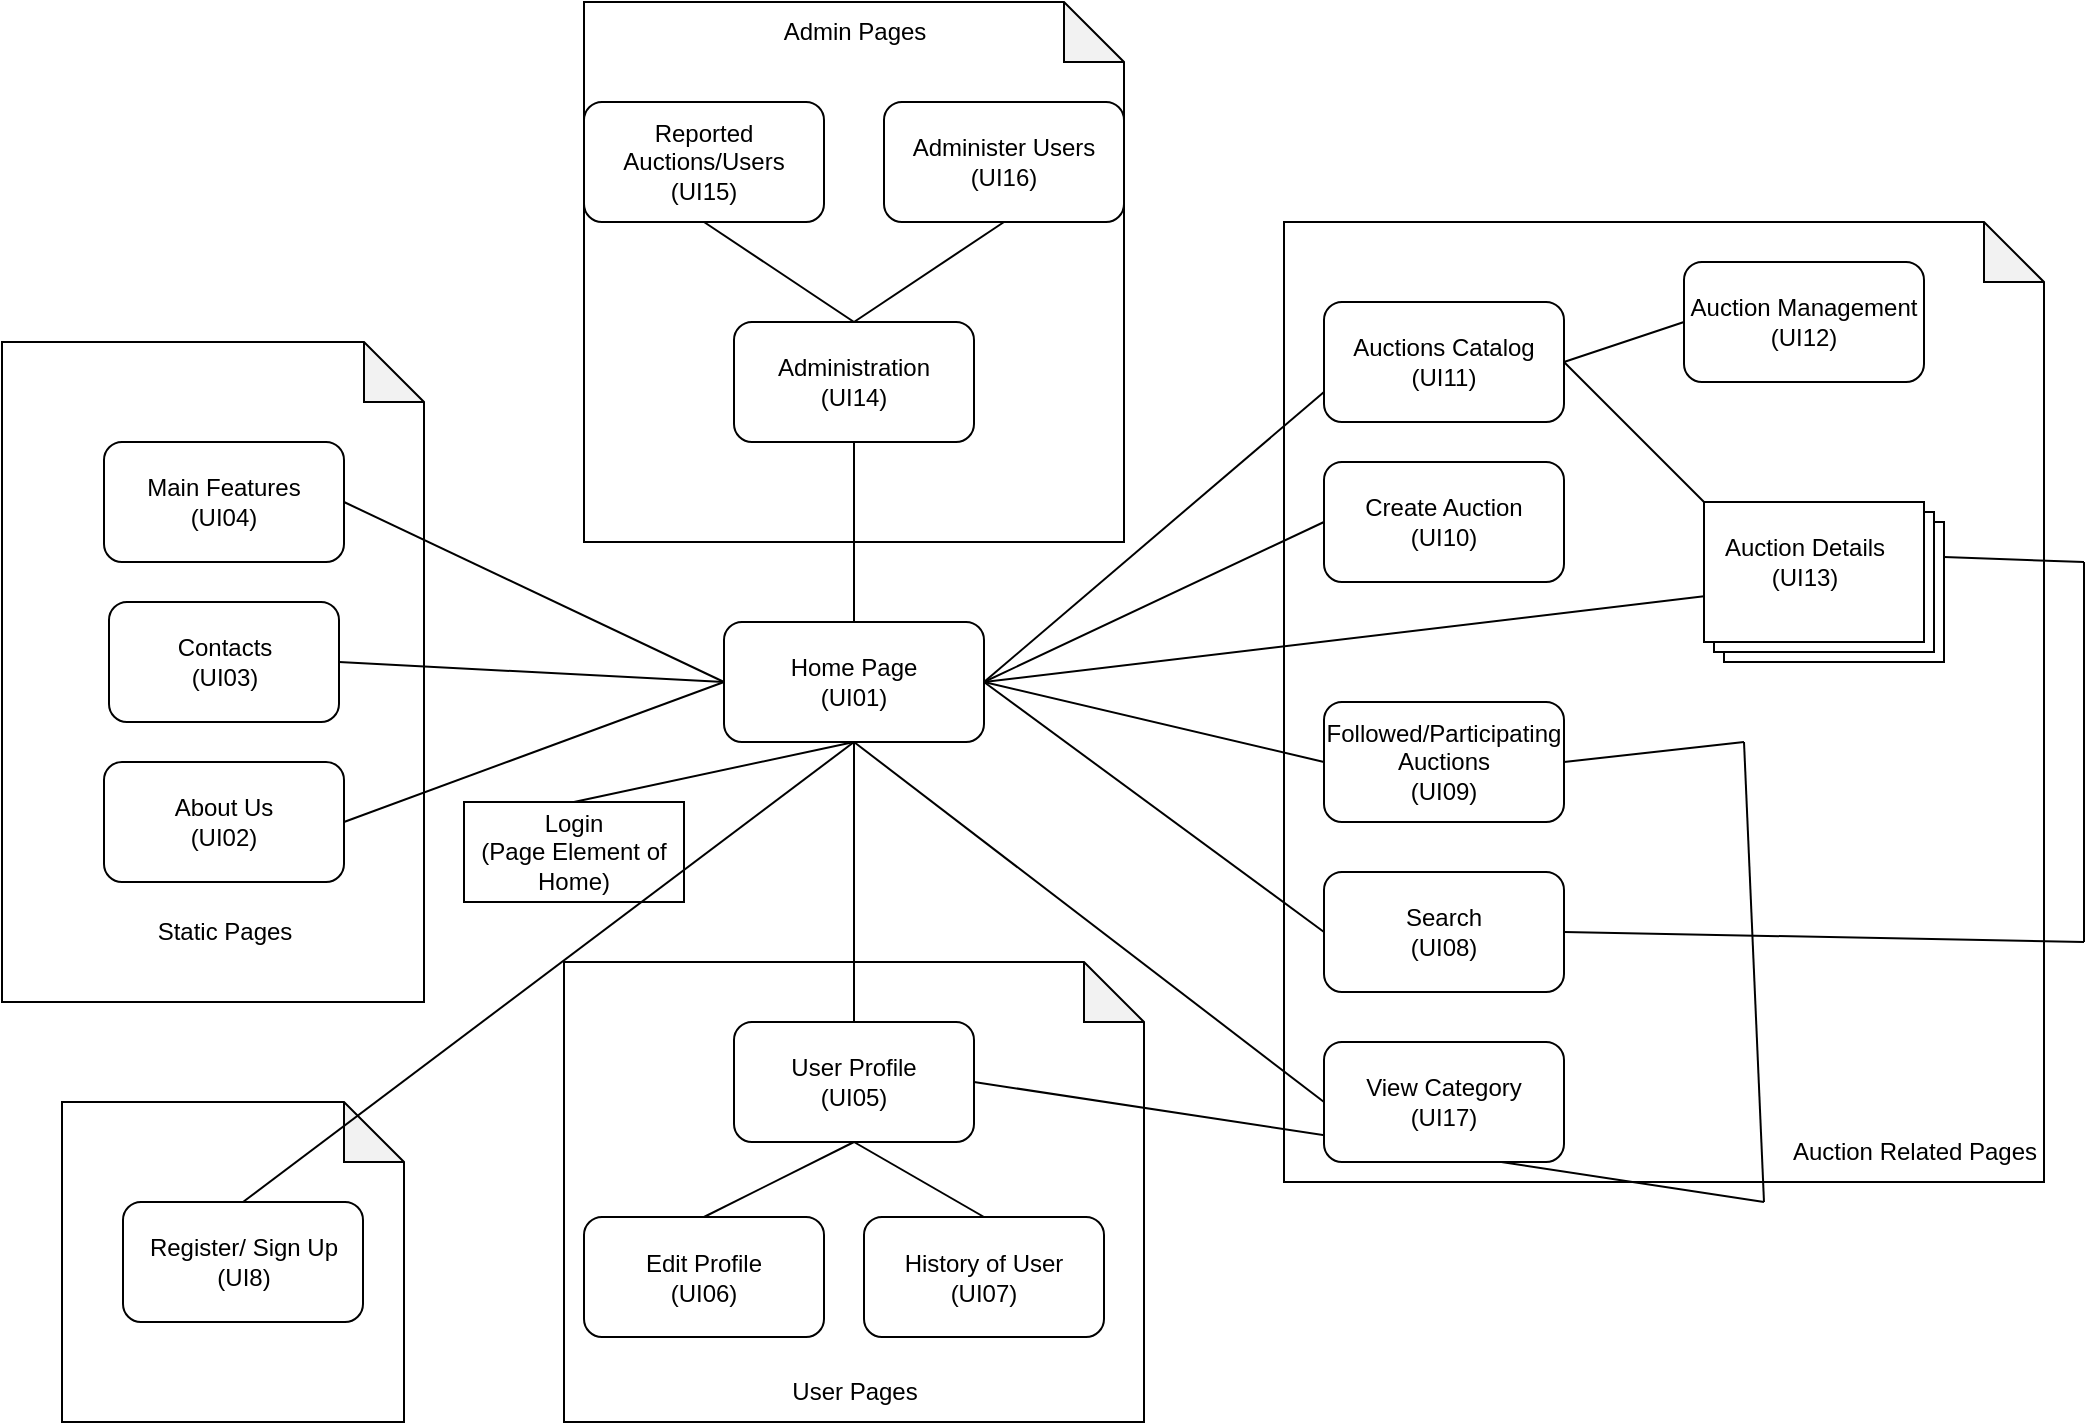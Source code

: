 <mxfile version="28.2.5">
  <diagram name="Página-1" id="feLl22uSZxap47DdPKdv">
    <mxGraphModel dx="1370" dy="1802" grid="1" gridSize="10" guides="1" tooltips="1" connect="1" arrows="1" fold="1" page="1" pageScale="1" pageWidth="827" pageHeight="1169" math="0" shadow="0">
      <root>
        <mxCell id="0" />
        <mxCell id="1" parent="0" />
        <mxCell id="GqhOzJdQPD97Ki2fps7f-4" value="" style="shape=note;whiteSpace=wrap;html=1;backgroundOutline=1;darkOpacity=0.05;" vertex="1" parent="1">
          <mxGeometry x="800" y="40" width="380" height="480" as="geometry" />
        </mxCell>
        <mxCell id="GqhOzJdQPD97Ki2fps7f-1" value="" style="shape=note;whiteSpace=wrap;html=1;backgroundOutline=1;darkOpacity=0.05;" vertex="1" parent="1">
          <mxGeometry x="450" y="-70" width="270" height="270" as="geometry" />
        </mxCell>
        <mxCell id="GqhOzJdQPD97Ki2fps7f-3" value="" style="shape=note;whiteSpace=wrap;html=1;backgroundOutline=1;darkOpacity=0.05;" vertex="1" parent="1">
          <mxGeometry x="440" y="410" width="290" height="230" as="geometry" />
        </mxCell>
        <mxCell id="GqhOzJdQPD97Ki2fps7f-2" value="" style="shape=note;whiteSpace=wrap;html=1;backgroundOutline=1;darkOpacity=0.05;" vertex="1" parent="1">
          <mxGeometry x="159" y="100" width="211" height="330" as="geometry" />
        </mxCell>
        <mxCell id="UQuMbA1B8VdiVRYW4ytw-1" value="Contacts&lt;br&gt;(UI03)" style="rounded=1;whiteSpace=wrap;html=1;direction=west;" parent="1" vertex="1">
          <mxGeometry x="212.5" y="230" width="115" height="60" as="geometry" />
        </mxCell>
        <mxCell id="UQuMbA1B8VdiVRYW4ytw-2" value="Main Features&lt;br&gt;(UI04)" style="rounded=1;whiteSpace=wrap;html=1;" parent="1" vertex="1">
          <mxGeometry x="210" y="150" width="120" height="60" as="geometry" />
        </mxCell>
        <mxCell id="UQuMbA1B8VdiVRYW4ytw-3" value="About Us&lt;br&gt;(UI02)" style="rounded=1;whiteSpace=wrap;html=1;" parent="1" vertex="1">
          <mxGeometry x="210" y="310" width="120" height="60" as="geometry" />
        </mxCell>
        <mxCell id="UQuMbA1B8VdiVRYW4ytw-7" value="Static Pages" style="text;html=1;align=center;verticalAlign=middle;resizable=0;points=[];autosize=1;strokeColor=none;fillColor=none;" parent="1" vertex="1">
          <mxGeometry x="225" y="380" width="90" height="30" as="geometry" />
        </mxCell>
        <mxCell id="UQuMbA1B8VdiVRYW4ytw-8" value="Home Page&lt;br&gt;(UI01)" style="rounded=1;whiteSpace=wrap;html=1;" parent="1" vertex="1">
          <mxGeometry x="520" y="240" width="130" height="60" as="geometry" />
        </mxCell>
        <mxCell id="UQuMbA1B8VdiVRYW4ytw-9" value="" style="endArrow=none;html=1;rounded=0;exitX=0;exitY=0.5;exitDx=0;exitDy=0;entryX=1;entryY=0.5;entryDx=0;entryDy=0;" parent="1" source="UQuMbA1B8VdiVRYW4ytw-8" target="UQuMbA1B8VdiVRYW4ytw-2" edge="1">
          <mxGeometry width="50" height="50" relative="1" as="geometry">
            <mxPoint x="470" y="240" as="sourcePoint" />
            <mxPoint x="520" y="190" as="targetPoint" />
          </mxGeometry>
        </mxCell>
        <mxCell id="UQuMbA1B8VdiVRYW4ytw-10" value="" style="endArrow=none;html=1;rounded=0;exitX=0;exitY=0.5;exitDx=0;exitDy=0;entryX=0;entryY=0.5;entryDx=0;entryDy=0;" parent="1" source="UQuMbA1B8VdiVRYW4ytw-8" target="UQuMbA1B8VdiVRYW4ytw-1" edge="1">
          <mxGeometry width="50" height="50" relative="1" as="geometry">
            <mxPoint x="560" y="345" as="sourcePoint" />
            <mxPoint x="370" y="300" as="targetPoint" />
          </mxGeometry>
        </mxCell>
        <mxCell id="UQuMbA1B8VdiVRYW4ytw-11" value="" style="endArrow=none;html=1;rounded=0;exitX=0;exitY=0.5;exitDx=0;exitDy=0;entryX=1;entryY=0.5;entryDx=0;entryDy=0;" parent="1" source="UQuMbA1B8VdiVRYW4ytw-8" target="UQuMbA1B8VdiVRYW4ytw-3" edge="1">
          <mxGeometry width="50" height="50" relative="1" as="geometry">
            <mxPoint x="590" y="380" as="sourcePoint" />
            <mxPoint x="400" y="335" as="targetPoint" />
          </mxGeometry>
        </mxCell>
        <mxCell id="UQuMbA1B8VdiVRYW4ytw-13" value="Administration&lt;br&gt;(UI14)" style="rounded=1;whiteSpace=wrap;html=1;" parent="1" vertex="1">
          <mxGeometry x="525" y="90" width="120" height="60" as="geometry" />
        </mxCell>
        <mxCell id="UQuMbA1B8VdiVRYW4ytw-14" value="Admin Pages" style="text;html=1;align=center;verticalAlign=middle;resizable=0;points=[];autosize=1;strokeColor=none;fillColor=none;" parent="1" vertex="1">
          <mxGeometry x="540" y="-70" width="90" height="30" as="geometry" />
        </mxCell>
        <mxCell id="UQuMbA1B8VdiVRYW4ytw-15" value="" style="endArrow=none;html=1;rounded=0;exitX=0.5;exitY=1;exitDx=0;exitDy=0;entryX=0.5;entryY=0;entryDx=0;entryDy=0;" parent="1" source="UQuMbA1B8VdiVRYW4ytw-13" target="UQuMbA1B8VdiVRYW4ytw-8" edge="1">
          <mxGeometry width="50" height="50" relative="1" as="geometry">
            <mxPoint x="875" y="269" as="sourcePoint" />
            <mxPoint x="680" y="220" as="targetPoint" />
          </mxGeometry>
        </mxCell>
        <mxCell id="UQuMbA1B8VdiVRYW4ytw-17" value="Search&lt;br&gt;(UI08)" style="rounded=1;whiteSpace=wrap;html=1;" parent="1" vertex="1">
          <mxGeometry x="820" y="365" width="120" height="60" as="geometry" />
        </mxCell>
        <mxCell id="UQuMbA1B8VdiVRYW4ytw-18" value="Auctions Catalog&lt;br&gt;(UI11)" style="rounded=1;whiteSpace=wrap;html=1;" parent="1" vertex="1">
          <mxGeometry x="820" y="80" width="120" height="60" as="geometry" />
        </mxCell>
        <mxCell id="UQuMbA1B8VdiVRYW4ytw-19" value="" style="endArrow=none;html=1;rounded=0;exitX=0;exitY=0.5;exitDx=0;exitDy=0;entryX=1;entryY=0.5;entryDx=0;entryDy=0;" parent="1" source="UQuMbA1B8VdiVRYW4ytw-17" target="UQuMbA1B8VdiVRYW4ytw-8" edge="1">
          <mxGeometry width="50" height="50" relative="1" as="geometry">
            <mxPoint x="827" y="270" as="sourcePoint" />
            <mxPoint x="637" y="310" as="targetPoint" />
          </mxGeometry>
        </mxCell>
        <mxCell id="UQuMbA1B8VdiVRYW4ytw-20" value="" style="endArrow=none;html=1;rounded=0;exitX=0;exitY=0.75;exitDx=0;exitDy=0;entryX=1;entryY=0.5;entryDx=0;entryDy=0;" parent="1" source="UQuMbA1B8VdiVRYW4ytw-18" target="UQuMbA1B8VdiVRYW4ytw-8" edge="1">
          <mxGeometry width="50" height="50" relative="1" as="geometry">
            <mxPoint x="810" y="390" as="sourcePoint" />
            <mxPoint x="620" y="430" as="targetPoint" />
          </mxGeometry>
        </mxCell>
        <mxCell id="UQuMbA1B8VdiVRYW4ytw-21" value="Auction Management&lt;br&gt;(UI12)" style="rounded=1;whiteSpace=wrap;html=1;" parent="1" vertex="1">
          <mxGeometry x="1000" y="60" width="120" height="60" as="geometry" />
        </mxCell>
        <mxCell id="UQuMbA1B8VdiVRYW4ytw-22" value="" style="endArrow=none;html=1;rounded=0;entryX=1;entryY=0.5;entryDx=0;entryDy=0;exitX=0;exitY=0.5;exitDx=0;exitDy=0;" parent="1" source="UQuMbA1B8VdiVRYW4ytw-21" target="UQuMbA1B8VdiVRYW4ytw-18" edge="1">
          <mxGeometry width="50" height="50" relative="1" as="geometry">
            <mxPoint x="1000" y="260" as="sourcePoint" />
            <mxPoint x="890" y="180" as="targetPoint" />
          </mxGeometry>
        </mxCell>
        <mxCell id="UQuMbA1B8VdiVRYW4ytw-23" value="" style="verticalLabelPosition=bottom;verticalAlign=top;html=1;shape=mxgraph.basic.layered_rect;dx=10;outlineConnect=0;whiteSpace=wrap;" parent="1" vertex="1">
          <mxGeometry x="1010" y="180" width="120" height="80" as="geometry" />
        </mxCell>
        <mxCell id="UQuMbA1B8VdiVRYW4ytw-24" value="Auction Details&lt;br&gt;(UI13)" style="text;html=1;align=center;verticalAlign=middle;resizable=0;points=[];autosize=1;strokeColor=none;fillColor=none;" parent="1" vertex="1">
          <mxGeometry x="1010" y="190" width="100" height="40" as="geometry" />
        </mxCell>
        <mxCell id="UQuMbA1B8VdiVRYW4ytw-26" value="User Profile&lt;br&gt;(UI05)" style="rounded=1;whiteSpace=wrap;html=1;" parent="1" vertex="1">
          <mxGeometry x="525" y="440" width="120" height="60" as="geometry" />
        </mxCell>
        <mxCell id="UQuMbA1B8VdiVRYW4ytw-27" value="" style="endArrow=none;html=1;rounded=0;exitX=0.5;exitY=0;exitDx=0;exitDy=0;entryX=0.5;entryY=1;entryDx=0;entryDy=0;" parent="1" source="UQuMbA1B8VdiVRYW4ytw-26" target="UQuMbA1B8VdiVRYW4ytw-8" edge="1">
          <mxGeometry width="50" height="50" relative="1" as="geometry">
            <mxPoint x="660" y="430" as="sourcePoint" />
            <mxPoint x="550" y="350" as="targetPoint" />
          </mxGeometry>
        </mxCell>
        <mxCell id="UQuMbA1B8VdiVRYW4ytw-30" value="User Pages" style="text;html=1;align=center;verticalAlign=middle;resizable=0;points=[];autosize=1;strokeColor=none;fillColor=none;" parent="1" vertex="1">
          <mxGeometry x="540" y="610" width="90" height="30" as="geometry" />
        </mxCell>
        <mxCell id="UQuMbA1B8VdiVRYW4ytw-31" value="Auction Related Pages" style="text;html=1;align=center;verticalAlign=middle;resizable=0;points=[];autosize=1;strokeColor=none;fillColor=none;" parent="1" vertex="1">
          <mxGeometry x="1040" y="490" width="150" height="30" as="geometry" />
        </mxCell>
        <mxCell id="UQuMbA1B8VdiVRYW4ytw-32" value="" style="endArrow=none;html=1;rounded=0;exitX=0;exitY=0;exitDx=0;exitDy=0;entryX=1;entryY=0.5;entryDx=0;entryDy=0;exitPerimeter=0;" parent="1" source="UQuMbA1B8VdiVRYW4ytw-23" target="UQuMbA1B8VdiVRYW4ytw-18" edge="1">
          <mxGeometry width="50" height="50" relative="1" as="geometry">
            <mxPoint x="920" y="260" as="sourcePoint" />
            <mxPoint x="860" y="310" as="targetPoint" />
          </mxGeometry>
        </mxCell>
        <mxCell id="4n-X1eKtkCyTYytaP78I-1" value="Edit Profile&lt;br&gt;(UI06)" style="rounded=1;whiteSpace=wrap;html=1;" parent="1" vertex="1">
          <mxGeometry x="450" y="537.5" width="120" height="60" as="geometry" />
        </mxCell>
        <mxCell id="4n-X1eKtkCyTYytaP78I-2" value="" style="endArrow=none;html=1;rounded=0;exitX=0.5;exitY=0;exitDx=0;exitDy=0;entryX=0.5;entryY=1;entryDx=0;entryDy=0;" parent="1" source="4n-X1eKtkCyTYytaP78I-1" target="UQuMbA1B8VdiVRYW4ytw-26" edge="1">
          <mxGeometry width="50" height="50" relative="1" as="geometry">
            <mxPoint x="600" y="520" as="sourcePoint" />
            <mxPoint x="650" y="470" as="targetPoint" />
          </mxGeometry>
        </mxCell>
        <mxCell id="4n-X1eKtkCyTYytaP78I-3" value="Create Auction&lt;br&gt;(UI10)" style="rounded=1;whiteSpace=wrap;html=1;" parent="1" vertex="1">
          <mxGeometry x="820" y="160" width="120" height="60" as="geometry" />
        </mxCell>
        <mxCell id="4n-X1eKtkCyTYytaP78I-5" value="" style="endArrow=none;html=1;rounded=0;exitX=1;exitY=0.5;exitDx=0;exitDy=0;entryX=0;entryY=0.5;entryDx=0;entryDy=0;" parent="1" source="UQuMbA1B8VdiVRYW4ytw-8" target="4n-X1eKtkCyTYytaP78I-3" edge="1">
          <mxGeometry width="50" height="50" relative="1" as="geometry">
            <mxPoint x="670" y="310" as="sourcePoint" />
            <mxPoint x="720" y="260" as="targetPoint" />
          </mxGeometry>
        </mxCell>
        <mxCell id="4n-X1eKtkCyTYytaP78I-6" value="Followed/Participating Auctions&lt;br&gt;(UI09)" style="rounded=1;whiteSpace=wrap;html=1;" parent="1" vertex="1">
          <mxGeometry x="820" y="280" width="120" height="60" as="geometry" />
        </mxCell>
        <mxCell id="4n-X1eKtkCyTYytaP78I-7" value="" style="endArrow=none;html=1;rounded=0;entryX=1;entryY=0.5;entryDx=0;entryDy=0;exitX=0;exitY=0.5;exitDx=0;exitDy=0;" parent="1" source="4n-X1eKtkCyTYytaP78I-6" target="UQuMbA1B8VdiVRYW4ytw-8" edge="1">
          <mxGeometry width="50" height="50" relative="1" as="geometry">
            <mxPoint x="510" y="360" as="sourcePoint" />
            <mxPoint x="560" y="310" as="targetPoint" />
          </mxGeometry>
        </mxCell>
        <mxCell id="4n-X1eKtkCyTYytaP78I-8" value="History of User&lt;br&gt;(UI07)" style="rounded=1;whiteSpace=wrap;html=1;" parent="1" vertex="1">
          <mxGeometry x="590" y="537.5" width="120" height="60" as="geometry" />
        </mxCell>
        <mxCell id="4n-X1eKtkCyTYytaP78I-9" value="" style="endArrow=none;html=1;rounded=0;exitX=0.5;exitY=1;exitDx=0;exitDy=0;entryX=0.5;entryY=0;entryDx=0;entryDy=0;" parent="1" source="UQuMbA1B8VdiVRYW4ytw-26" target="4n-X1eKtkCyTYytaP78I-8" edge="1">
          <mxGeometry width="50" height="50" relative="1" as="geometry">
            <mxPoint x="510" y="480" as="sourcePoint" />
            <mxPoint x="560" y="430" as="targetPoint" />
          </mxGeometry>
        </mxCell>
        <mxCell id="GqhOzJdQPD97Ki2fps7f-5" value="" style="endArrow=none;html=1;rounded=0;exitX=1;exitY=0.5;exitDx=0;exitDy=0;" edge="1" parent="1" source="UQuMbA1B8VdiVRYW4ytw-26">
          <mxGeometry width="50" height="50" relative="1" as="geometry">
            <mxPoint x="750" y="560" as="sourcePoint" />
            <mxPoint x="1040" y="530" as="targetPoint" />
          </mxGeometry>
        </mxCell>
        <mxCell id="GqhOzJdQPD97Ki2fps7f-6" value="" style="endArrow=none;html=1;rounded=0;" edge="1" parent="1">
          <mxGeometry width="50" height="50" relative="1" as="geometry">
            <mxPoint x="1040" y="530" as="sourcePoint" />
            <mxPoint x="1030" y="300" as="targetPoint" />
          </mxGeometry>
        </mxCell>
        <mxCell id="GqhOzJdQPD97Ki2fps7f-7" value="" style="endArrow=none;html=1;rounded=0;exitX=1;exitY=0.5;exitDx=0;exitDy=0;" edge="1" parent="1" source="4n-X1eKtkCyTYytaP78I-6">
          <mxGeometry width="50" height="50" relative="1" as="geometry">
            <mxPoint x="830" y="410" as="sourcePoint" />
            <mxPoint x="1030" y="300" as="targetPoint" />
          </mxGeometry>
        </mxCell>
        <mxCell id="GqhOzJdQPD97Ki2fps7f-8" value="Reported Auctions/Users&lt;br&gt;(UI15)" style="rounded=1;whiteSpace=wrap;html=1;" vertex="1" parent="1">
          <mxGeometry x="450" y="-20" width="120" height="60" as="geometry" />
        </mxCell>
        <mxCell id="GqhOzJdQPD97Ki2fps7f-9" value="" style="endArrow=none;html=1;rounded=0;exitX=0.5;exitY=0;exitDx=0;exitDy=0;entryX=0.5;entryY=1;entryDx=0;entryDy=0;" edge="1" parent="1" source="UQuMbA1B8VdiVRYW4ytw-13" target="GqhOzJdQPD97Ki2fps7f-8">
          <mxGeometry width="50" height="50" relative="1" as="geometry">
            <mxPoint x="690" y="60" as="sourcePoint" />
            <mxPoint x="740" y="10" as="targetPoint" />
          </mxGeometry>
        </mxCell>
        <mxCell id="GqhOzJdQPD97Ki2fps7f-10" value="Administer Users&lt;br&gt;(UI16)" style="rounded=1;whiteSpace=wrap;html=1;" vertex="1" parent="1">
          <mxGeometry x="600" y="-20" width="120" height="60" as="geometry" />
        </mxCell>
        <mxCell id="GqhOzJdQPD97Ki2fps7f-11" value="" style="endArrow=none;html=1;rounded=0;entryX=0.5;entryY=1;entryDx=0;entryDy=0;exitX=0.5;exitY=0;exitDx=0;exitDy=0;" edge="1" parent="1" source="UQuMbA1B8VdiVRYW4ytw-13" target="GqhOzJdQPD97Ki2fps7f-10">
          <mxGeometry width="50" height="50" relative="1" as="geometry">
            <mxPoint x="590" y="180" as="sourcePoint" />
            <mxPoint x="640" y="130" as="targetPoint" />
          </mxGeometry>
        </mxCell>
        <mxCell id="GqhOzJdQPD97Ki2fps7f-12" value="" style="endArrow=none;html=1;rounded=0;exitX=1;exitY=0.5;exitDx=0;exitDy=0;" edge="1" parent="1" source="UQuMbA1B8VdiVRYW4ytw-17">
          <mxGeometry width="50" height="50" relative="1" as="geometry">
            <mxPoint x="740" y="410" as="sourcePoint" />
            <mxPoint x="1200" y="400" as="targetPoint" />
            <Array as="points">
              <mxPoint x="1200" y="400" />
            </Array>
          </mxGeometry>
        </mxCell>
        <mxCell id="GqhOzJdQPD97Ki2fps7f-13" value="" style="endArrow=none;html=1;rounded=0;" edge="1" parent="1">
          <mxGeometry width="50" height="50" relative="1" as="geometry">
            <mxPoint x="1200" y="400" as="sourcePoint" />
            <mxPoint x="1200" y="210" as="targetPoint" />
          </mxGeometry>
        </mxCell>
        <mxCell id="GqhOzJdQPD97Ki2fps7f-14" value="" style="endArrow=none;html=1;rounded=0;exitX=0;exitY=0;exitDx=120;exitDy=27.5;exitPerimeter=0;" edge="1" parent="1" source="UQuMbA1B8VdiVRYW4ytw-23">
          <mxGeometry width="50" height="50" relative="1" as="geometry">
            <mxPoint x="1060" y="300" as="sourcePoint" />
            <mxPoint x="1200" y="210" as="targetPoint" />
          </mxGeometry>
        </mxCell>
        <mxCell id="GqhOzJdQPD97Ki2fps7f-15" value="" style="endArrow=none;html=1;rounded=0;exitX=1;exitY=0.5;exitDx=0;exitDy=0;" edge="1" parent="1" source="UQuMbA1B8VdiVRYW4ytw-8" target="UQuMbA1B8VdiVRYW4ytw-23">
          <mxGeometry width="50" height="50" relative="1" as="geometry">
            <mxPoint x="720" y="310" as="sourcePoint" />
            <mxPoint x="770" y="260" as="targetPoint" />
          </mxGeometry>
        </mxCell>
        <mxCell id="GqhOzJdQPD97Ki2fps7f-17" value="" style="endArrow=none;html=1;rounded=0;entryX=0.5;entryY=1;entryDx=0;entryDy=0;exitX=0.5;exitY=0;exitDx=0;exitDy=0;" edge="1" parent="1" source="GqhOzJdQPD97Ki2fps7f-16" target="UQuMbA1B8VdiVRYW4ytw-8">
          <mxGeometry width="50" height="50" relative="1" as="geometry">
            <mxPoint x="510" y="350" as="sourcePoint" />
            <mxPoint x="560" y="300" as="targetPoint" />
          </mxGeometry>
        </mxCell>
        <mxCell id="GqhOzJdQPD97Ki2fps7f-18" value="View Category&lt;br&gt;(UI17)" style="rounded=1;whiteSpace=wrap;html=1;" vertex="1" parent="1">
          <mxGeometry x="820" y="450" width="120" height="60" as="geometry" />
        </mxCell>
        <mxCell id="GqhOzJdQPD97Ki2fps7f-16" value="Login&lt;br&gt;(Page Element of Home)" style="rounded=0;whiteSpace=wrap;html=1;" vertex="1" parent="1">
          <mxGeometry x="390" y="330" width="110" height="50" as="geometry" />
        </mxCell>
        <mxCell id="GqhOzJdQPD97Ki2fps7f-19" value="" style="endArrow=none;html=1;rounded=0;entryX=0.5;entryY=1;entryDx=0;entryDy=0;exitX=0;exitY=0.5;exitDx=0;exitDy=0;" edge="1" parent="1" source="GqhOzJdQPD97Ki2fps7f-18" target="UQuMbA1B8VdiVRYW4ytw-8">
          <mxGeometry width="50" height="50" relative="1" as="geometry">
            <mxPoint x="650" y="390" as="sourcePoint" />
            <mxPoint x="700" y="340" as="targetPoint" />
          </mxGeometry>
        </mxCell>
        <mxCell id="GqhOzJdQPD97Ki2fps7f-22" value="" style="shape=note;whiteSpace=wrap;html=1;backgroundOutline=1;darkOpacity=0.05;" vertex="1" parent="1">
          <mxGeometry x="189" y="480" width="171" height="160" as="geometry" />
        </mxCell>
        <mxCell id="GqhOzJdQPD97Ki2fps7f-20" value="Register/ Sign Up&lt;br&gt;(UI8)" style="rounded=1;whiteSpace=wrap;html=1;" vertex="1" parent="1">
          <mxGeometry x="219.5" y="530" width="120" height="60" as="geometry" />
        </mxCell>
        <mxCell id="GqhOzJdQPD97Ki2fps7f-21" value="" style="endArrow=none;html=1;rounded=0;entryX=0.5;entryY=1;entryDx=0;entryDy=0;exitX=0.5;exitY=0;exitDx=0;exitDy=0;" edge="1" parent="1" source="GqhOzJdQPD97Ki2fps7f-20" target="UQuMbA1B8VdiVRYW4ytw-8">
          <mxGeometry width="50" height="50" relative="1" as="geometry">
            <mxPoint x="700" y="400" as="sourcePoint" />
            <mxPoint x="750" y="350" as="targetPoint" />
          </mxGeometry>
        </mxCell>
      </root>
    </mxGraphModel>
  </diagram>
</mxfile>
